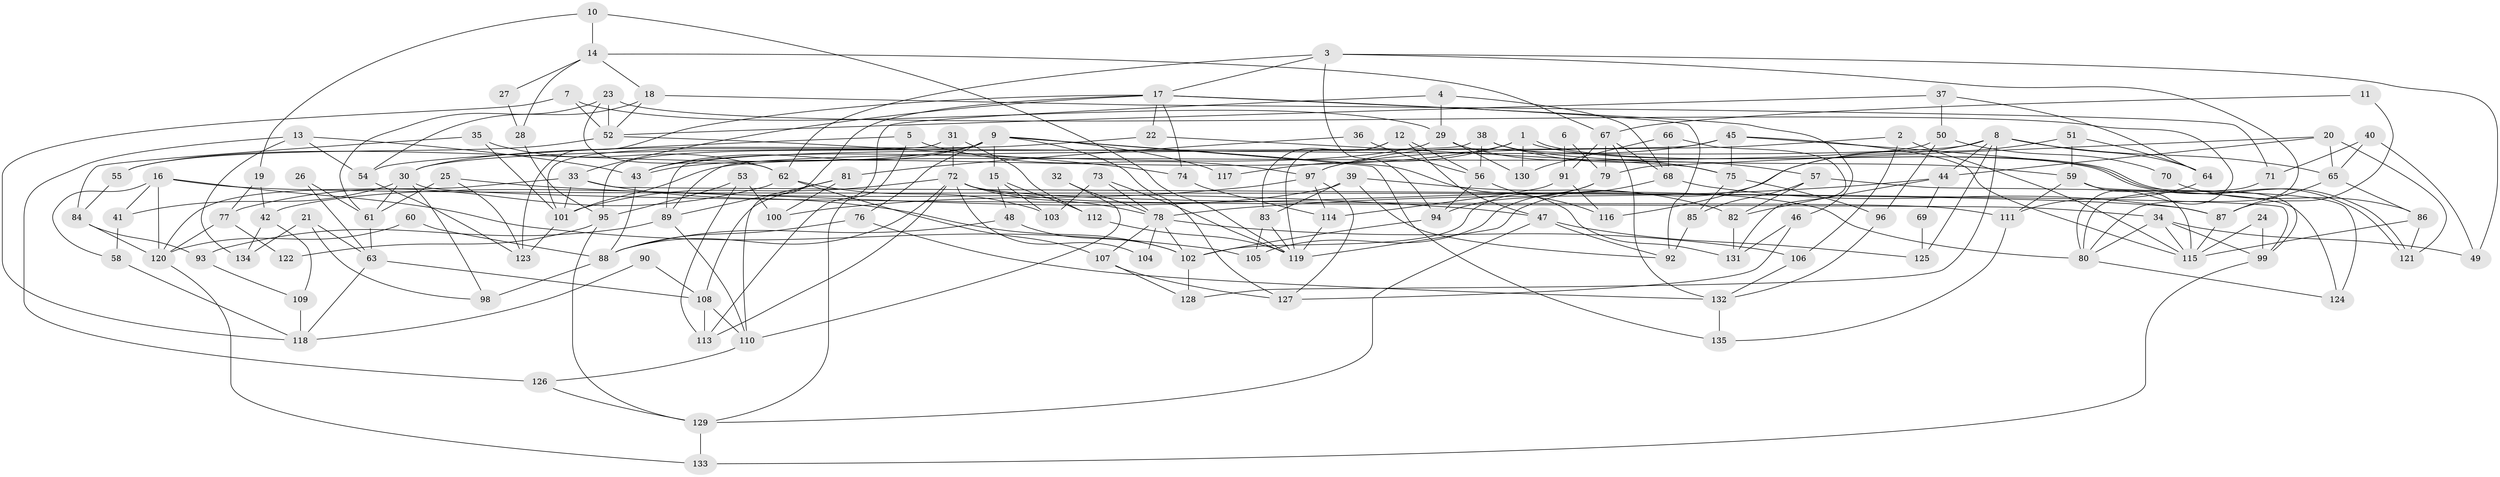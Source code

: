 // coarse degree distribution, {4: 0.16304347826086957, 7: 0.08695652173913043, 5: 0.21739130434782608, 6: 0.10869565217391304, 2: 0.11956521739130435, 3: 0.18478260869565216, 8: 0.08695652173913043, 10: 0.021739130434782608, 9: 0.010869565217391304}
// Generated by graph-tools (version 1.1) at 2025/41/03/06/25 10:41:53]
// undirected, 135 vertices, 270 edges
graph export_dot {
graph [start="1"]
  node [color=gray90,style=filled];
  1;
  2;
  3;
  4;
  5;
  6;
  7;
  8;
  9;
  10;
  11;
  12;
  13;
  14;
  15;
  16;
  17;
  18;
  19;
  20;
  21;
  22;
  23;
  24;
  25;
  26;
  27;
  28;
  29;
  30;
  31;
  32;
  33;
  34;
  35;
  36;
  37;
  38;
  39;
  40;
  41;
  42;
  43;
  44;
  45;
  46;
  47;
  48;
  49;
  50;
  51;
  52;
  53;
  54;
  55;
  56;
  57;
  58;
  59;
  60;
  61;
  62;
  63;
  64;
  65;
  66;
  67;
  68;
  69;
  70;
  71;
  72;
  73;
  74;
  75;
  76;
  77;
  78;
  79;
  80;
  81;
  82;
  83;
  84;
  85;
  86;
  87;
  88;
  89;
  90;
  91;
  92;
  93;
  94;
  95;
  96;
  97;
  98;
  99;
  100;
  101;
  102;
  103;
  104;
  105;
  106;
  107;
  108;
  109;
  110;
  111;
  112;
  113;
  114;
  115;
  116;
  117;
  118;
  119;
  120;
  121;
  122;
  123;
  124;
  125;
  126;
  127;
  128;
  129;
  130;
  131;
  132;
  133;
  134;
  135;
  1 -- 121;
  1 -- 121;
  1 -- 43;
  1 -- 117;
  1 -- 130;
  2 -- 97;
  2 -- 115;
  2 -- 106;
  3 -- 17;
  3 -- 80;
  3 -- 49;
  3 -- 62;
  3 -- 94;
  4 -- 113;
  4 -- 29;
  4 -- 68;
  5 -- 97;
  5 -- 129;
  5 -- 54;
  6 -- 91;
  6 -- 79;
  7 -- 52;
  7 -- 29;
  7 -- 118;
  8 -- 65;
  8 -- 64;
  8 -- 30;
  8 -- 44;
  8 -- 116;
  8 -- 125;
  8 -- 128;
  9 -- 131;
  9 -- 95;
  9 -- 15;
  9 -- 43;
  9 -- 55;
  9 -- 76;
  9 -- 117;
  9 -- 127;
  9 -- 135;
  10 -- 119;
  10 -- 19;
  10 -- 14;
  11 -- 67;
  11 -- 87;
  12 -- 119;
  12 -- 56;
  12 -- 47;
  12 -- 83;
  13 -- 43;
  13 -- 54;
  13 -- 126;
  13 -- 134;
  14 -- 67;
  14 -- 18;
  14 -- 27;
  14 -- 28;
  15 -- 112;
  15 -- 48;
  15 -- 103;
  16 -- 41;
  16 -- 87;
  16 -- 58;
  16 -- 105;
  16 -- 120;
  17 -- 33;
  17 -- 92;
  17 -- 22;
  17 -- 46;
  17 -- 74;
  17 -- 110;
  17 -- 123;
  18 -- 54;
  18 -- 52;
  18 -- 71;
  19 -- 77;
  19 -- 42;
  20 -- 65;
  20 -- 79;
  20 -- 44;
  20 -- 121;
  21 -- 98;
  21 -- 134;
  21 -- 63;
  22 -- 75;
  22 -- 30;
  23 -- 52;
  23 -- 80;
  23 -- 61;
  23 -- 62;
  24 -- 99;
  24 -- 115;
  25 -- 61;
  25 -- 123;
  25 -- 47;
  26 -- 63;
  26 -- 61;
  27 -- 28;
  28 -- 95;
  29 -- 130;
  29 -- 75;
  29 -- 43;
  30 -- 34;
  30 -- 41;
  30 -- 61;
  30 -- 98;
  31 -- 72;
  31 -- 101;
  31 -- 112;
  32 -- 110;
  32 -- 78;
  33 -- 102;
  33 -- 99;
  33 -- 101;
  33 -- 120;
  34 -- 99;
  34 -- 49;
  34 -- 80;
  34 -- 115;
  35 -- 101;
  35 -- 62;
  35 -- 84;
  36 -- 81;
  36 -- 56;
  37 -- 52;
  37 -- 64;
  37 -- 50;
  38 -- 59;
  38 -- 56;
  38 -- 57;
  38 -- 89;
  39 -- 82;
  39 -- 83;
  39 -- 42;
  39 -- 92;
  40 -- 71;
  40 -- 49;
  40 -- 65;
  41 -- 58;
  42 -- 109;
  42 -- 134;
  43 -- 88;
  44 -- 69;
  44 -- 78;
  44 -- 82;
  45 -- 97;
  45 -- 115;
  45 -- 75;
  45 -- 89;
  45 -- 99;
  46 -- 127;
  46 -- 131;
  47 -- 92;
  47 -- 125;
  47 -- 129;
  48 -- 102;
  48 -- 88;
  50 -- 101;
  50 -- 70;
  50 -- 96;
  51 -- 119;
  51 -- 59;
  51 -- 64;
  52 -- 55;
  52 -- 74;
  53 -- 113;
  53 -- 100;
  53 -- 95;
  54 -- 123;
  55 -- 84;
  56 -- 116;
  56 -- 94;
  57 -- 85;
  57 -- 82;
  57 -- 124;
  58 -- 118;
  59 -- 115;
  59 -- 111;
  59 -- 124;
  60 -- 120;
  60 -- 88;
  61 -- 63;
  62 -- 77;
  62 -- 103;
  62 -- 107;
  63 -- 108;
  63 -- 118;
  64 -- 111;
  65 -- 87;
  65 -- 86;
  66 -- 131;
  66 -- 68;
  66 -- 130;
  67 -- 79;
  67 -- 132;
  67 -- 68;
  67 -- 91;
  68 -- 87;
  68 -- 105;
  69 -- 125;
  70 -- 86;
  71 -- 80;
  72 -- 80;
  72 -- 88;
  72 -- 78;
  72 -- 101;
  72 -- 104;
  72 -- 111;
  72 -- 113;
  73 -- 103;
  73 -- 78;
  73 -- 119;
  74 -- 114;
  75 -- 96;
  75 -- 85;
  76 -- 88;
  76 -- 132;
  77 -- 120;
  77 -- 122;
  78 -- 102;
  78 -- 104;
  78 -- 106;
  78 -- 107;
  79 -- 94;
  79 -- 102;
  80 -- 124;
  81 -- 89;
  81 -- 108;
  81 -- 100;
  82 -- 131;
  83 -- 105;
  83 -- 119;
  84 -- 120;
  84 -- 93;
  85 -- 92;
  86 -- 121;
  86 -- 115;
  87 -- 115;
  88 -- 98;
  89 -- 93;
  89 -- 110;
  90 -- 118;
  90 -- 108;
  91 -- 114;
  91 -- 116;
  93 -- 109;
  94 -- 102;
  95 -- 129;
  95 -- 122;
  96 -- 132;
  97 -- 114;
  97 -- 127;
  97 -- 100;
  99 -- 133;
  101 -- 123;
  102 -- 128;
  106 -- 132;
  107 -- 127;
  107 -- 128;
  108 -- 110;
  108 -- 113;
  109 -- 118;
  110 -- 126;
  111 -- 135;
  112 -- 119;
  114 -- 119;
  120 -- 133;
  126 -- 129;
  129 -- 133;
  132 -- 135;
}
